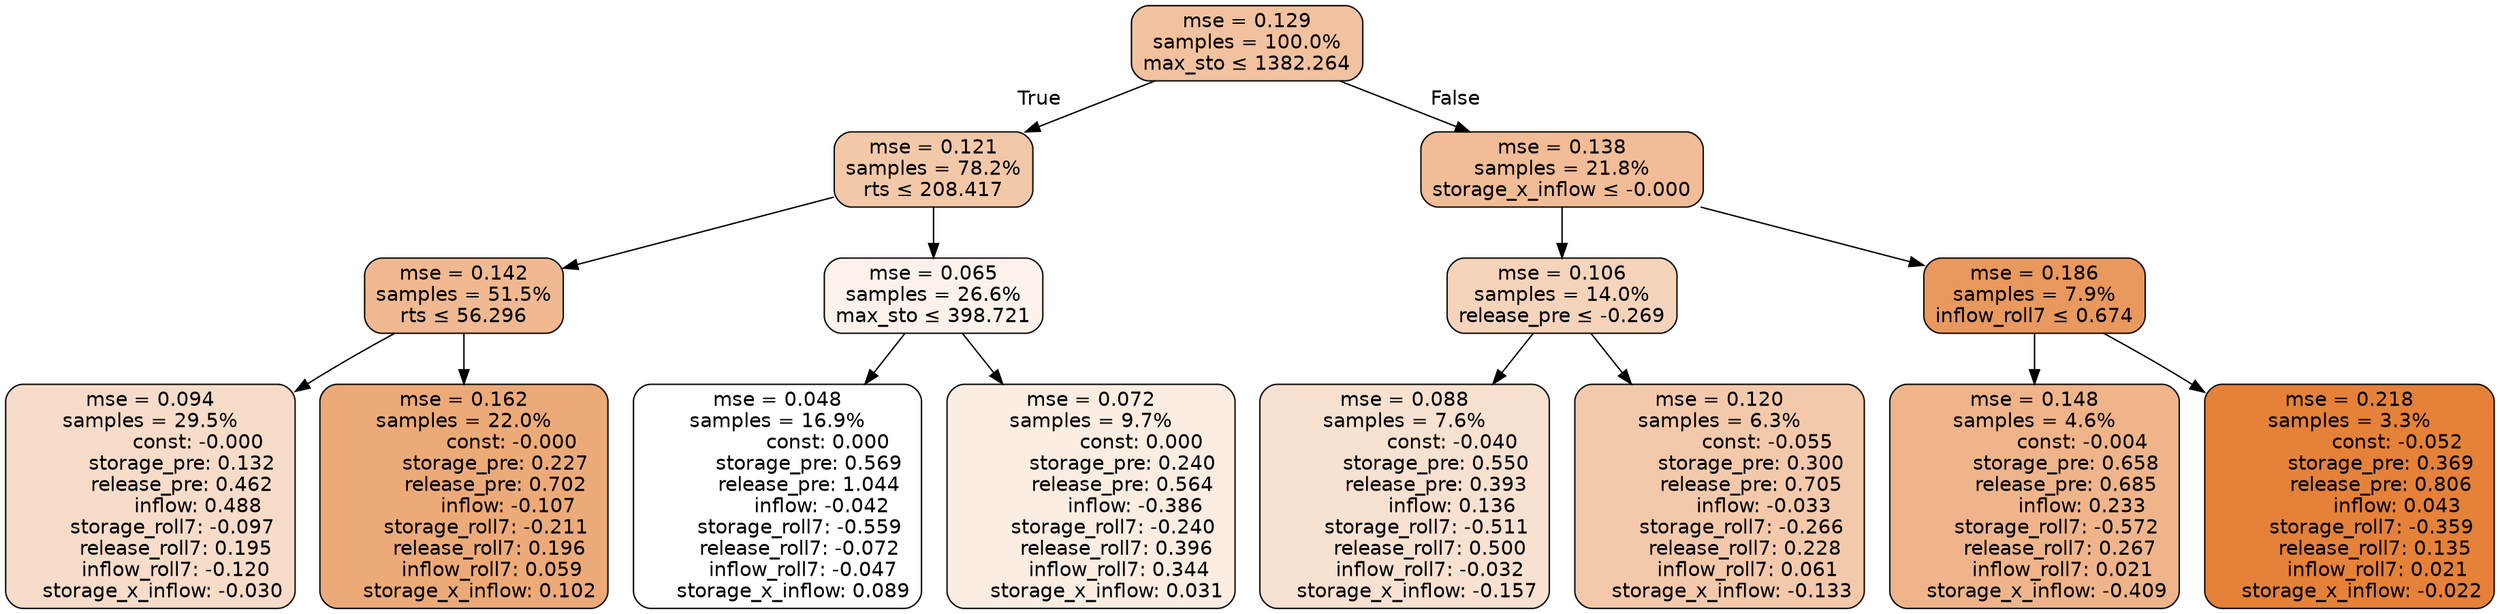digraph tree {
bgcolor="transparent"
node [shape=rectangle, style="filled, rounded", color="black", fontname=helvetica] ;
edge [fontname=helvetica] ;
	"0" [label="mse = 0.129
samples = 100.0%
max_sto &le; 1382.264", fillcolor="#f2c2a0"]
	"1" [label="mse = 0.121
samples = 78.2%
rts &le; 208.417", fillcolor="#f3c8a9"]
	"2" [label="mse = 0.142
samples = 51.5%
rts &le; 56.296", fillcolor="#f0b991"]
	"3" [label="mse = 0.094
samples = 29.5%
               const: -0.000
          storage_pre: 0.132
          release_pre: 0.462
               inflow: 0.488
       storage_roll7: -0.097
        release_roll7: 0.195
        inflow_roll7: -0.120
    storage_x_inflow: -0.030", fillcolor="#f7dcc9"]
	"4" [label="mse = 0.162
samples = 22.0%
               const: -0.000
          storage_pre: 0.227
          release_pre: 0.702
              inflow: -0.107
       storage_roll7: -0.211
        release_roll7: 0.196
         inflow_roll7: 0.059
     storage_x_inflow: 0.102", fillcolor="#edaa79"]
	"5" [label="mse = 0.065
samples = 26.6%
max_sto &le; 398.721", fillcolor="#fcf2eb"]
	"6" [label="mse = 0.048
samples = 16.9%
                const: 0.000
          storage_pre: 0.569
          release_pre: 1.044
              inflow: -0.042
       storage_roll7: -0.559
       release_roll7: -0.072
        inflow_roll7: -0.047
     storage_x_inflow: 0.089", fillcolor="#ffffff"]
	"7" [label="mse = 0.072
samples = 9.7%
                const: 0.000
          storage_pre: 0.240
          release_pre: 0.564
              inflow: -0.386
       storage_roll7: -0.240
        release_roll7: 0.396
         inflow_roll7: 0.344
     storage_x_inflow: 0.031", fillcolor="#fbede2"]
	"8" [label="mse = 0.138
samples = 21.8%
storage_x_inflow &le; -0.000", fillcolor="#f1bc96"]
	"9" [label="mse = 0.106
samples = 14.0%
release_pre &le; -0.269", fillcolor="#f6d3bb"]
	"10" [label="mse = 0.088
samples = 7.6%
               const: -0.040
          storage_pre: 0.550
          release_pre: 0.393
               inflow: 0.136
       storage_roll7: -0.511
        release_roll7: 0.500
        inflow_roll7: -0.032
    storage_x_inflow: -0.157", fillcolor="#f8e1d0"]
	"11" [label="mse = 0.120
samples = 6.3%
               const: -0.055
          storage_pre: 0.300
          release_pre: 0.705
              inflow: -0.033
       storage_roll7: -0.266
        release_roll7: 0.228
         inflow_roll7: 0.061
    storage_x_inflow: -0.133", fillcolor="#f4c9ab"]
	"12" [label="mse = 0.186
samples = 7.9%
inflow_roll7 &le; 0.674", fillcolor="#e9985e"]
	"13" [label="mse = 0.148
samples = 4.6%
               const: -0.004
          storage_pre: 0.658
          release_pre: 0.685
               inflow: 0.233
       storage_roll7: -0.572
        release_roll7: 0.267
         inflow_roll7: 0.021
    storage_x_inflow: -0.409", fillcolor="#efb48a"]
	"14" [label="mse = 0.218
samples = 3.3%
               const: -0.052
          storage_pre: 0.369
          release_pre: 0.806
               inflow: 0.043
       storage_roll7: -0.359
        release_roll7: 0.135
         inflow_roll7: 0.021
    storage_x_inflow: -0.022", fillcolor="#e58139"]

	"0" -> "1" [labeldistance=2.5, labelangle=45, headlabel="True"]
	"1" -> "2"
	"2" -> "3"
	"2" -> "4"
	"1" -> "5"
	"5" -> "6"
	"5" -> "7"
	"0" -> "8" [labeldistance=2.5, labelangle=-45, headlabel="False"]
	"8" -> "9"
	"9" -> "10"
	"9" -> "11"
	"8" -> "12"
	"12" -> "13"
	"12" -> "14"
}